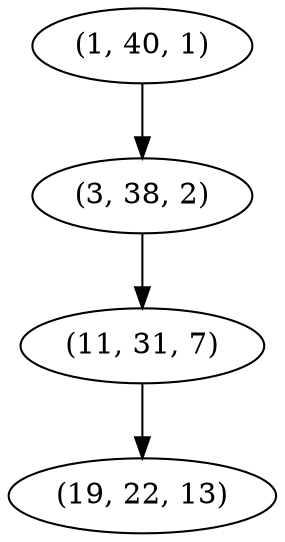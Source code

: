 digraph tree {
    "(1, 40, 1)";
    "(3, 38, 2)";
    "(11, 31, 7)";
    "(19, 22, 13)";
    "(1, 40, 1)" -> "(3, 38, 2)";
    "(3, 38, 2)" -> "(11, 31, 7)";
    "(11, 31, 7)" -> "(19, 22, 13)";
}
